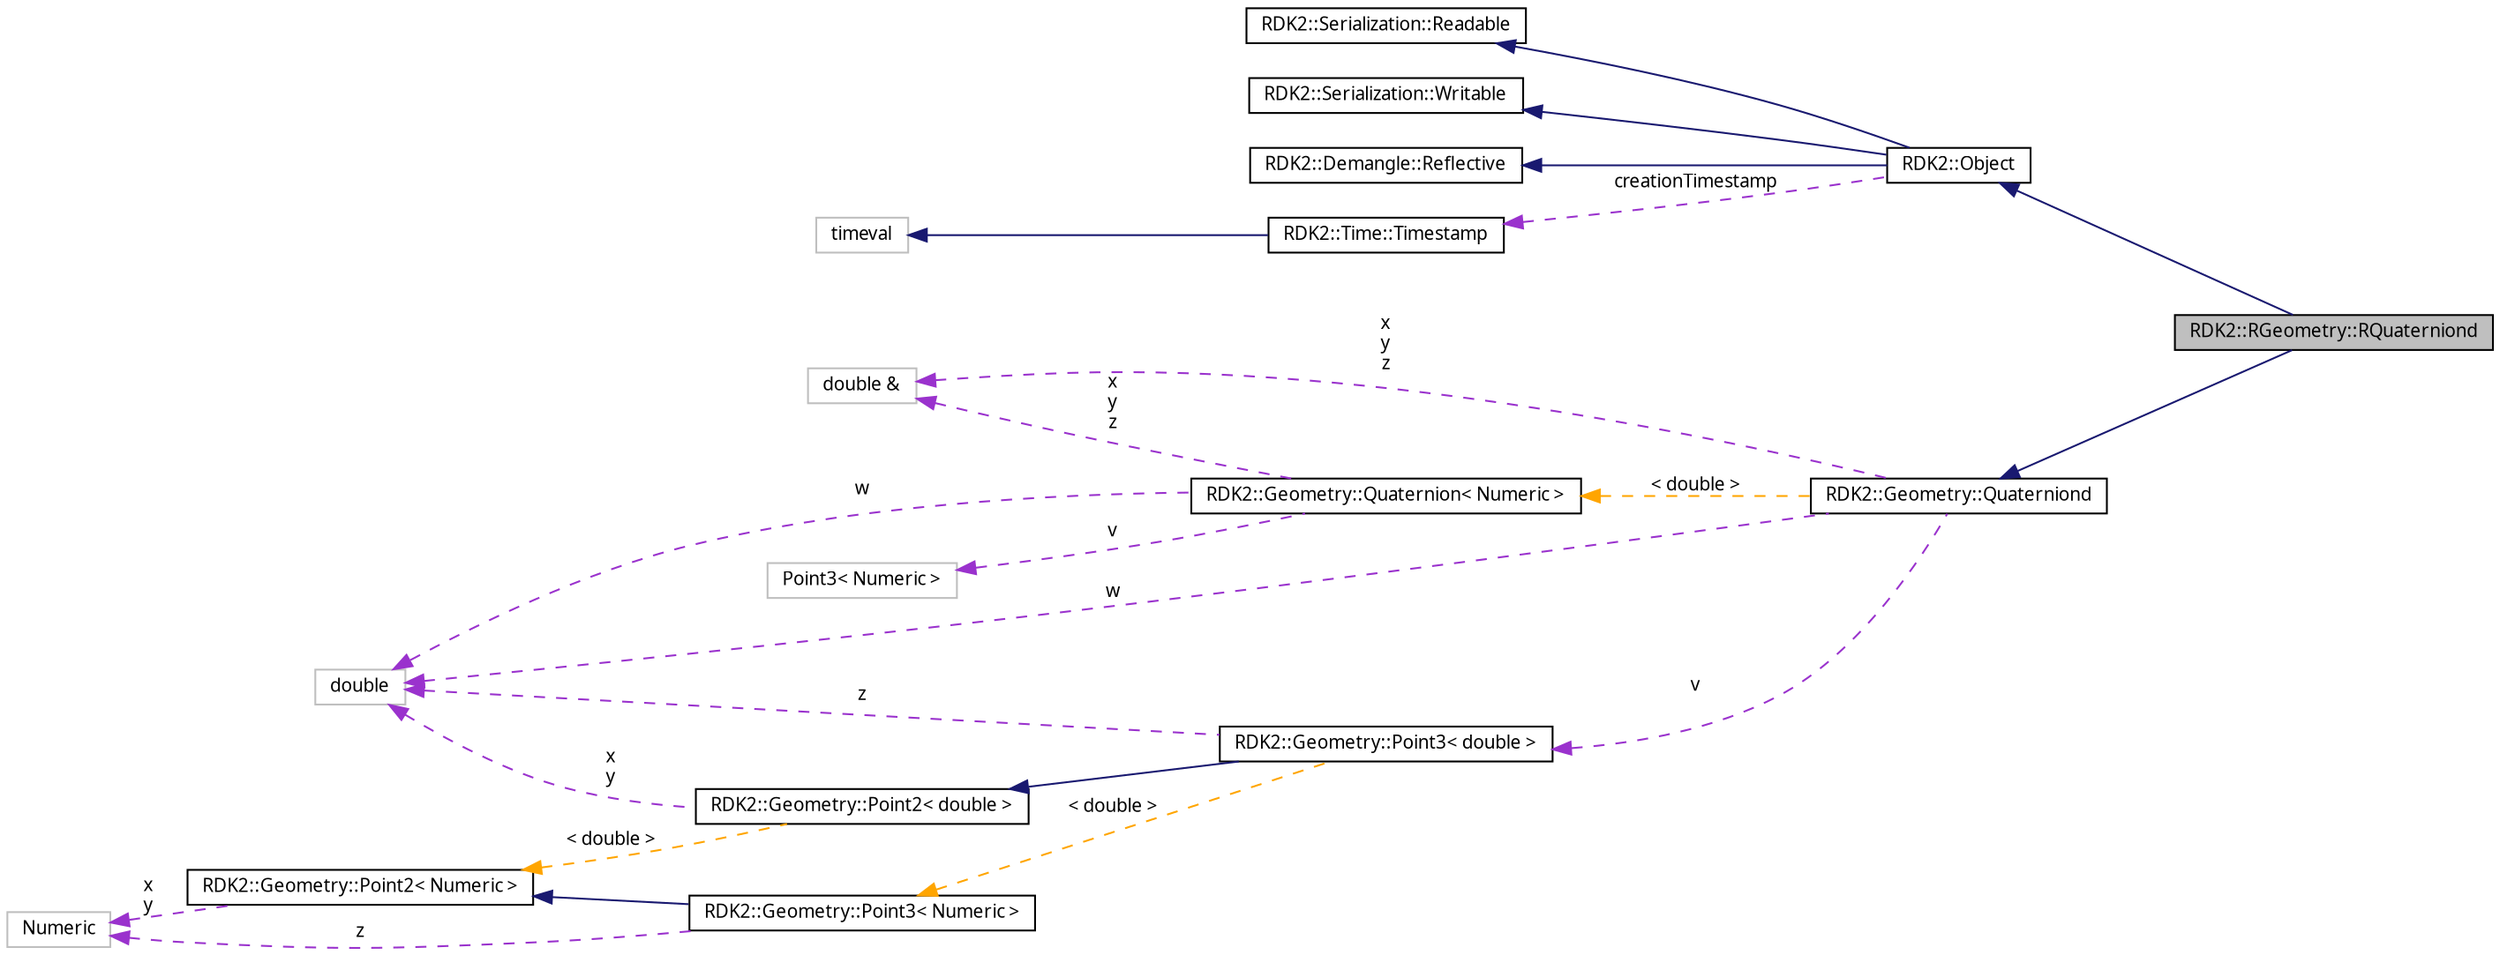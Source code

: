 digraph G
{
  edge [fontname="FreeSans.ttf",fontsize=10,labelfontname="FreeSans.ttf",labelfontsize=10];
  node [fontname="FreeSans.ttf",fontsize=10,shape=record];
  rankdir=LR;
  Node1 [label="RDK2::RGeometry::RQuaterniond",height=0.2,width=0.4,color="black", fillcolor="grey75", style="filled" fontcolor="black"];
  Node2 -> Node1 [dir=back,color="midnightblue",fontsize=10,style="solid",fontname="FreeSans.ttf"];
  Node2 [label="RDK2::Object",height=0.2,width=0.4,color="black", fillcolor="white", style="filled",URL="$class_r_d_k2_1_1_object.html"];
  Node3 -> Node2 [dir=back,color="midnightblue",fontsize=10,style="solid",fontname="FreeSans.ttf"];
  Node3 [label="RDK2::Serialization::Readable",height=0.2,width=0.4,color="black", fillcolor="white", style="filled",URL="$class_r_d_k2_1_1_serialization_1_1_readable.html",tooltip="A Readable object is one that implements a deserialization procedure."];
  Node4 -> Node2 [dir=back,color="midnightblue",fontsize=10,style="solid",fontname="FreeSans.ttf"];
  Node4 [label="RDK2::Serialization::Writable",height=0.2,width=0.4,color="black", fillcolor="white", style="filled",URL="$class_r_d_k2_1_1_serialization_1_1_writable.html"];
  Node5 -> Node2 [dir=back,color="midnightblue",fontsize=10,style="solid",fontname="FreeSans.ttf"];
  Node5 [label="RDK2::Demangle::Reflective",height=0.2,width=0.4,color="black", fillcolor="white", style="filled",URL="$struct_r_d_k2_1_1_demangle_1_1_reflective.html"];
  Node6 -> Node2 [dir=back,color="darkorchid3",fontsize=10,style="dashed",label="creationTimestamp",fontname="FreeSans.ttf"];
  Node6 [label="RDK2::Time::Timestamp",height=0.2,width=0.4,color="black", fillcolor="white", style="filled",URL="$struct_r_d_k2_1_1_time_1_1_timestamp.html"];
  Node7 -> Node6 [dir=back,color="midnightblue",fontsize=10,style="solid",fontname="FreeSans.ttf"];
  Node7 [label="timeval",height=0.2,width=0.4,color="grey75", fillcolor="white", style="filled"];
  Node8 -> Node1 [dir=back,color="midnightblue",fontsize=10,style="solid",fontname="FreeSans.ttf"];
  Node8 [label="RDK2::Geometry::Quaterniond",height=0.2,width=0.4,color="black", fillcolor="white", style="filled",URL="$class_r_d_k2_1_1_geometry_1_1_quaternion.html"];
  Node9 -> Node8 [dir=back,color="darkorchid3",fontsize=10,style="dashed",label="x\ny\nz",fontname="FreeSans.ttf"];
  Node9 [label="double &",height=0.2,width=0.4,color="grey75", fillcolor="white", style="filled"];
  Node10 -> Node8 [dir=back,color="darkorchid3",fontsize=10,style="dashed",label="w",fontname="FreeSans.ttf"];
  Node10 [label="double",height=0.2,width=0.4,color="grey75", fillcolor="white", style="filled"];
  Node11 -> Node8 [dir=back,color="darkorchid3",fontsize=10,style="dashed",label="v",fontname="FreeSans.ttf"];
  Node11 [label="RDK2::Geometry::Point3\< double \>",height=0.2,width=0.4,color="black", fillcolor="white", style="filled",URL="$class_r_d_k2_1_1_geometry_1_1_point3.html"];
  Node12 -> Node11 [dir=back,color="midnightblue",fontsize=10,style="solid",fontname="FreeSans.ttf"];
  Node12 [label="RDK2::Geometry::Point2\< double \>",height=0.2,width=0.4,color="black", fillcolor="white", style="filled",URL="$struct_r_d_k2_1_1_geometry_1_1_point2.html"];
  Node10 -> Node12 [dir=back,color="darkorchid3",fontsize=10,style="dashed",label="x\ny",fontname="FreeSans.ttf"];
  Node13 -> Node12 [dir=back,color="orange",fontsize=10,style="dashed",label="\< double \>",fontname="FreeSans.ttf"];
  Node13 [label="RDK2::Geometry::Point2\< Numeric \>",height=0.2,width=0.4,color="black", fillcolor="white", style="filled",URL="$struct_r_d_k2_1_1_geometry_1_1_point2.html",tooltip="A generic vector with two components."];
  Node14 -> Node13 [dir=back,color="darkorchid3",fontsize=10,style="dashed",label="x\ny",fontname="FreeSans.ttf"];
  Node14 [label="Numeric",height=0.2,width=0.4,color="grey75", fillcolor="white", style="filled"];
  Node10 -> Node11 [dir=back,color="darkorchid3",fontsize=10,style="dashed",label="z",fontname="FreeSans.ttf"];
  Node15 -> Node11 [dir=back,color="orange",fontsize=10,style="dashed",label="\< double \>",fontname="FreeSans.ttf"];
  Node15 [label="RDK2::Geometry::Point3\< Numeric \>",height=0.2,width=0.4,color="black", fillcolor="white", style="filled",URL="$class_r_d_k2_1_1_geometry_1_1_point3.html"];
  Node13 -> Node15 [dir=back,color="midnightblue",fontsize=10,style="solid",fontname="FreeSans.ttf"];
  Node14 -> Node15 [dir=back,color="darkorchid3",fontsize=10,style="dashed",label="z",fontname="FreeSans.ttf"];
  Node16 -> Node8 [dir=back,color="orange",fontsize=10,style="dashed",label="\< double \>",fontname="FreeSans.ttf"];
  Node16 [label="RDK2::Geometry::Quaternion\< Numeric \>",height=0.2,width=0.4,color="black", fillcolor="white", style="filled",URL="$class_r_d_k2_1_1_geometry_1_1_quaternion.html"];
  Node9 -> Node16 [dir=back,color="darkorchid3",fontsize=10,style="dashed",label="x\ny\nz",fontname="FreeSans.ttf"];
  Node10 -> Node16 [dir=back,color="darkorchid3",fontsize=10,style="dashed",label="w",fontname="FreeSans.ttf"];
  Node17 -> Node16 [dir=back,color="darkorchid3",fontsize=10,style="dashed",label="v",fontname="FreeSans.ttf"];
  Node17 [label="Point3\< Numeric \>",height=0.2,width=0.4,color="grey75", fillcolor="white", style="filled"];
}
